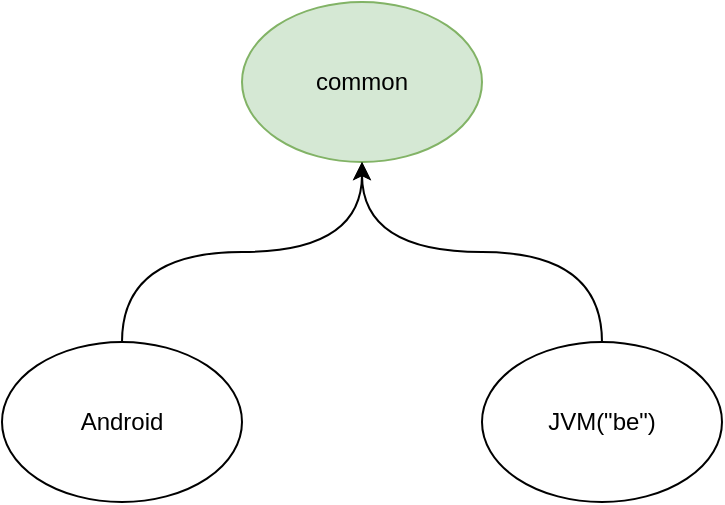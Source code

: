 <mxfile version="14.2.7" type="device"><diagram id="Kcx7SUFrqPeg_n4EnSgt" name="Page-1"><mxGraphModel dx="1038" dy="548" grid="1" gridSize="10" guides="1" tooltips="1" connect="1" arrows="1" fold="1" page="1" pageScale="1" pageWidth="827" pageHeight="1169" math="0" shadow="0"><root><mxCell id="0"/><mxCell id="1" parent="0"/><mxCell id="UX_Q-vM6QYwQ2jjhn1iL-1" value="common" style="ellipse;whiteSpace=wrap;html=1;fillColor=#d5e8d4;strokeColor=#82b366;" parent="1" vertex="1"><mxGeometry x="300" y="110" width="120" height="80" as="geometry"/></mxCell><mxCell id="UX_Q-vM6QYwQ2jjhn1iL-2" value="Android" style="ellipse;whiteSpace=wrap;html=1;" parent="1" vertex="1"><mxGeometry x="180" y="280" width="120" height="80" as="geometry"/></mxCell><mxCell id="UX_Q-vM6QYwQ2jjhn1iL-3" value="JVM(&quot;be&quot;)" style="ellipse;whiteSpace=wrap;html=1;" parent="1" vertex="1"><mxGeometry x="420" y="280" width="120" height="80" as="geometry"/></mxCell><mxCell id="VRF45n-IIT3nHeyabpn--2" style="edgeStyle=orthogonalEdgeStyle;rounded=0;orthogonalLoop=1;jettySize=auto;html=1;entryX=0.5;entryY=1;entryDx=0;entryDy=0;curved=1;" parent="1" source="UX_Q-vM6QYwQ2jjhn1iL-3" target="UX_Q-vM6QYwQ2jjhn1iL-1" edge="1"><mxGeometry relative="1" as="geometry"><mxPoint x="450" y="490" as="sourcePoint"/><mxPoint x="500" y="280" as="targetPoint"/></mxGeometry></mxCell><mxCell id="VRF45n-IIT3nHeyabpn--4" style="edgeStyle=orthogonalEdgeStyle;rounded=0;orthogonalLoop=1;jettySize=auto;html=1;entryX=0.5;entryY=1;entryDx=0;entryDy=0;curved=1;" parent="1" source="UX_Q-vM6QYwQ2jjhn1iL-2" target="UX_Q-vM6QYwQ2jjhn1iL-1" edge="1"><mxGeometry relative="1" as="geometry"><mxPoint x="270" y="490" as="sourcePoint"/><mxPoint x="230" y="280" as="targetPoint"/></mxGeometry></mxCell></root></mxGraphModel></diagram></mxfile>